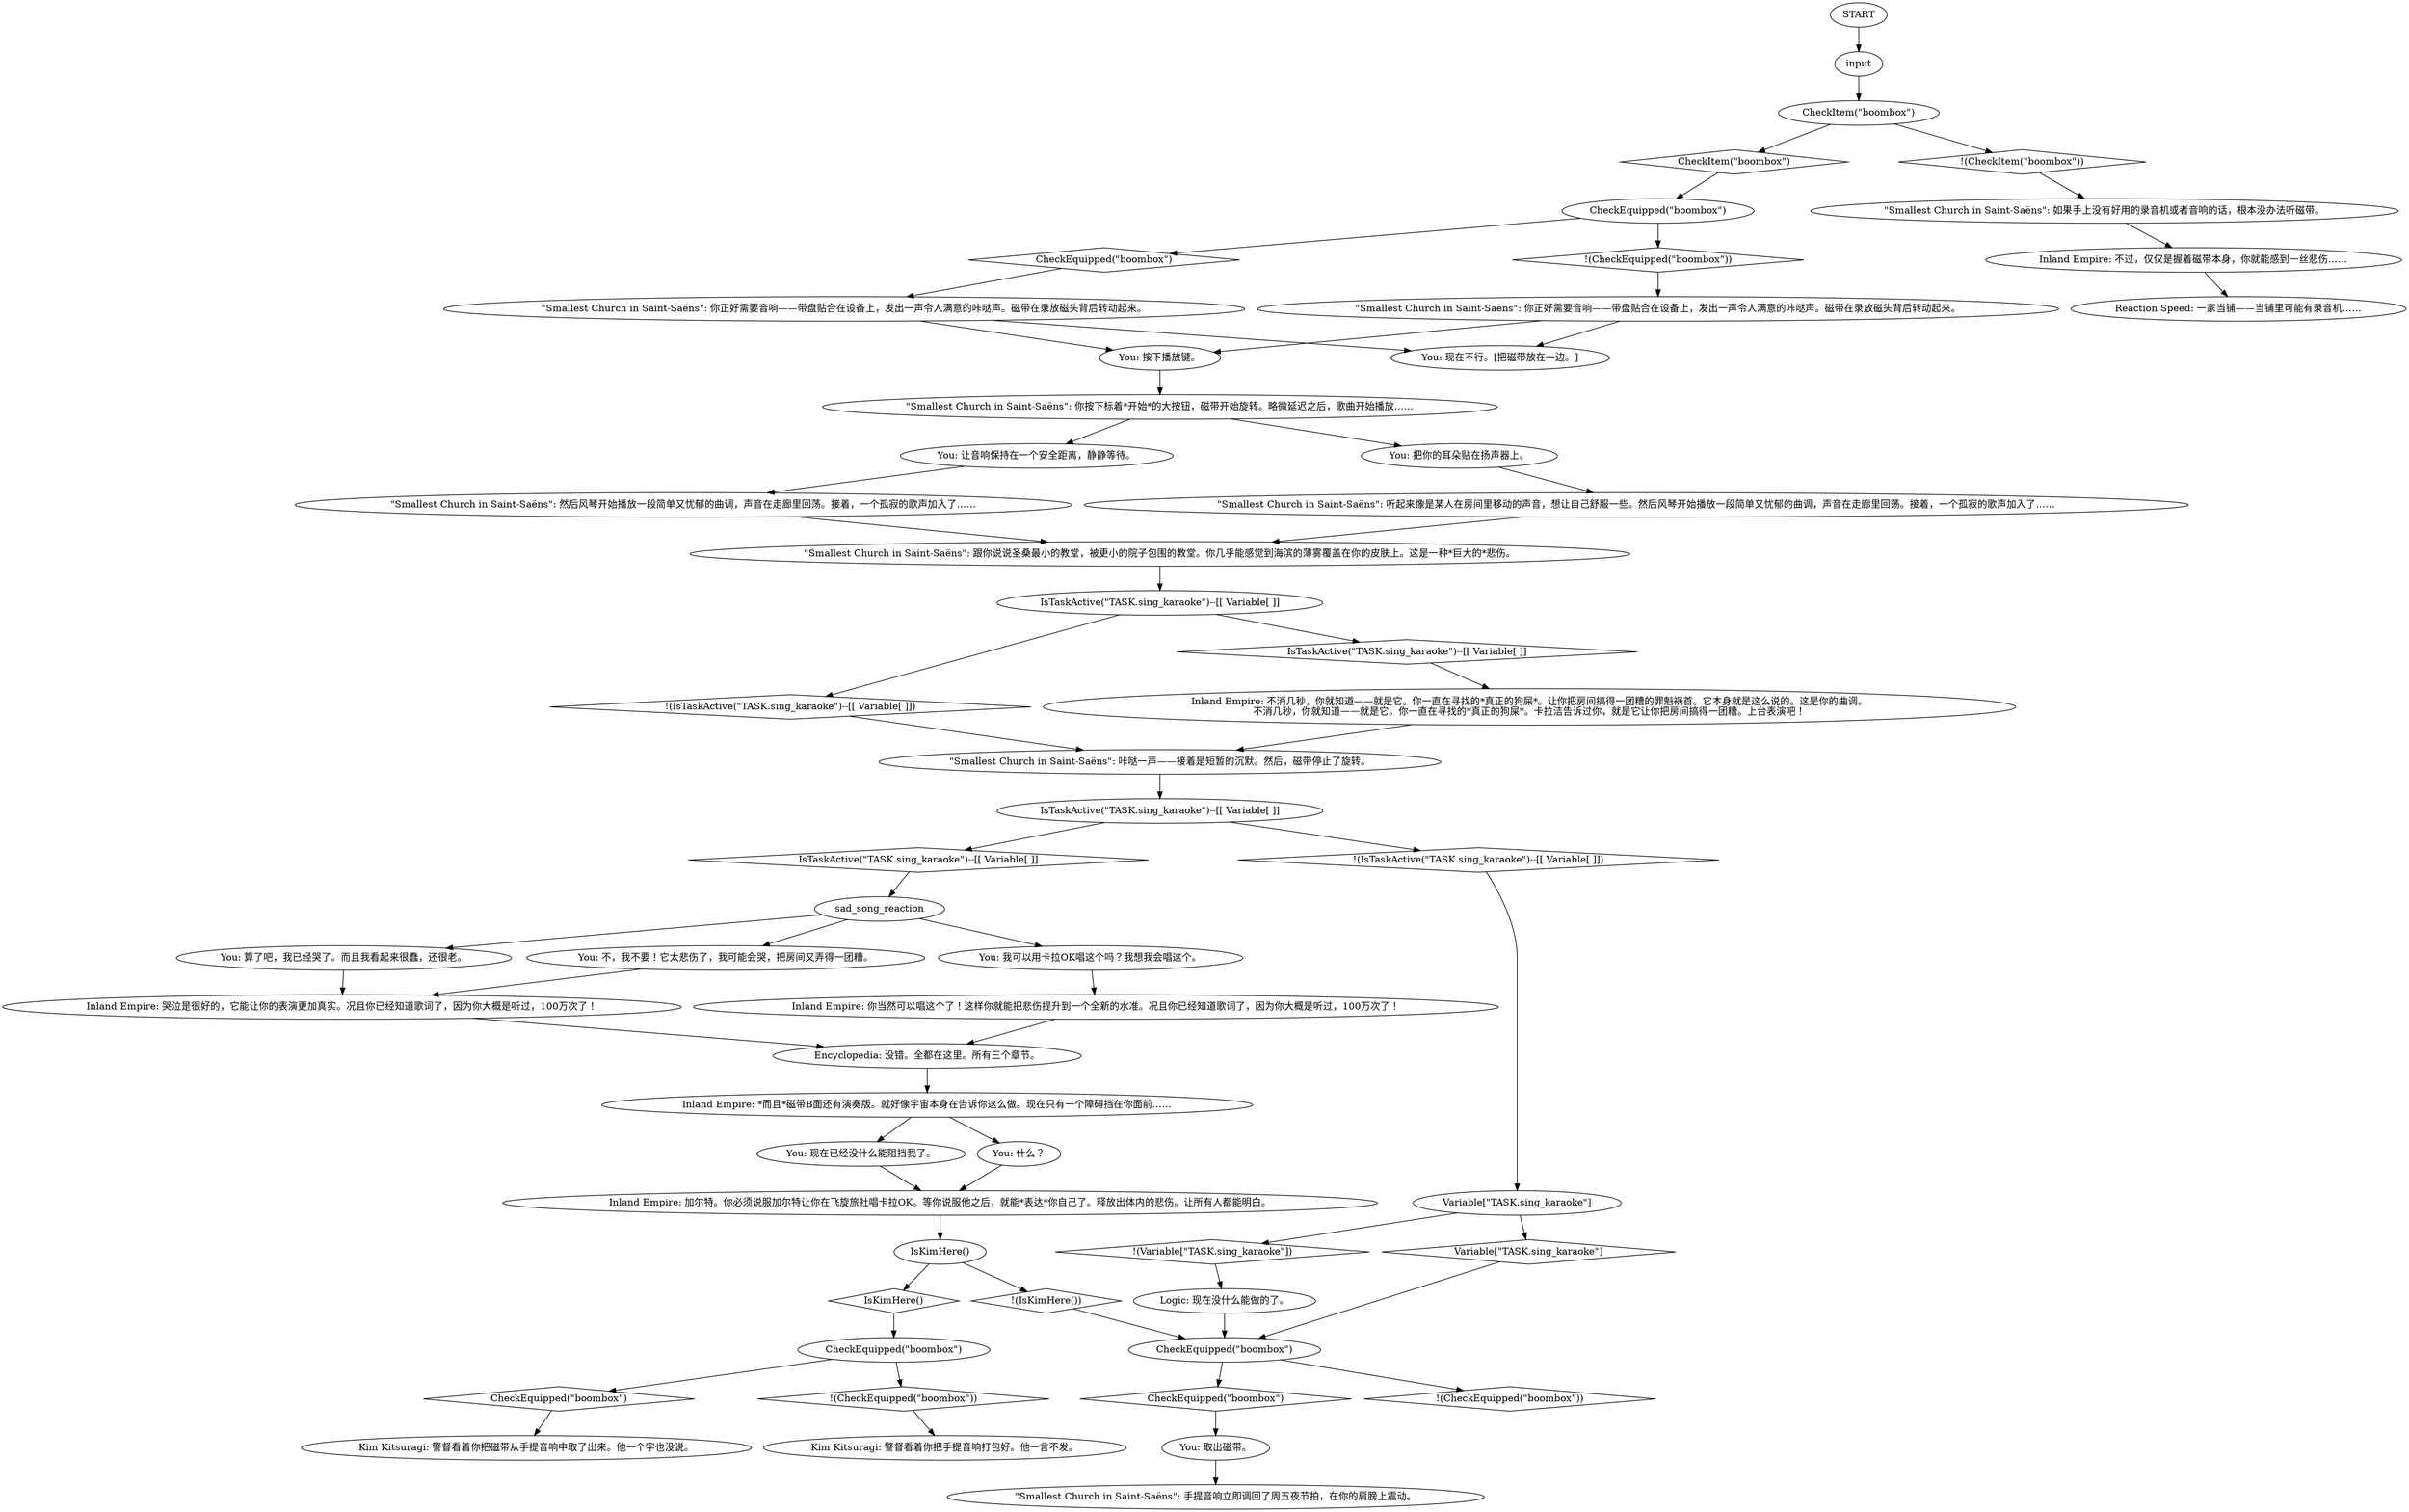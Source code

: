 # INVENTORY / SMALLEST CHURCH TAPE
# tape interactable in inventory; smallest church in saint-saens with all the dialogue necessary. item pickup in world.
# ==================================================
digraph G {
	  0 [label="START"];
	  1 [label="input"];
	  2 [label="Kim Kitsuragi: 警督看着你把磁带从手提音响中取了出来。他一个字也没说。"];
	  3 [label="You: 让音响保持在一个安全距离，静静等待。"];
	  4 [label="You: 算了吧，我已经哭了。而且我看起来很蠢，还很老。"];
	  5 [label="IsKimHere()"];
	  6 [label="IsKimHere()", shape=diamond];
	  7 [label="!(IsKimHere())", shape=diamond];
	  8 [label="CheckEquipped(\"boombox\")"];
	  9 [label="CheckEquipped(\"boombox\")", shape=diamond];
	  10 [label="!(CheckEquipped(\"boombox\"))", shape=diamond];
	  11 [label="\"Smallest Church in Saint-Saëns\": 你按下标着*开始*的大按钮，磁带开始旋转。略微延迟之后，歌曲开始播放……"];
	  12 [label="You: 按下播放键。"];
	  13 [label="Variable[\"TASK.sing_karaoke\"]"];
	  14 [label="Variable[\"TASK.sing_karaoke\"]", shape=diamond];
	  15 [label="!(Variable[\"TASK.sing_karaoke\"])", shape=diamond];
	  16 [label="Inland Empire: 哭泣是很好的，它能让你的表演更加真实。况且你已经知道歌词了，因为你大概是听过，100万次了！"];
	  17 [label="\"Smallest Church in Saint-Saëns\": 咔哒一声——接着是短暂的沉默。然后，磁带停止了旋转。"];
	  18 [label="You: 现在已经没什么能阻挡我了。"];
	  19 [label="\"Smallest Church in Saint-Saëns\": 你正好需要音响——带盘贴合在设备上，发出一声令人满意的咔哒声。磁带在录放磁头背后转动起来。"];
	  20 [label="CheckEquipped(\"boombox\")"];
	  21 [label="CheckEquipped(\"boombox\")", shape=diamond];
	  22 [label="!(CheckEquipped(\"boombox\"))", shape=diamond];
	  23 [label="IsTaskActive(\"TASK.sing_karaoke\")--[[ Variable[ ]]"];
	  24 [label="IsTaskActive(\"TASK.sing_karaoke\")--[[ Variable[ ]]", shape=diamond];
	  25 [label="!(IsTaskActive(\"TASK.sing_karaoke\")--[[ Variable[ ]])", shape=diamond];
	  26 [label="\"Smallest Church in Saint-Saëns\": 跟你说说圣桑最小的教堂，被更小的院子包围的教堂。你几乎能感觉到海滨的薄雾覆盖在你的皮肤上。这是一种*巨大的*悲伤。"];
	  27 [label="You: 我可以用卡拉OK唱这个吗？我想我会唱这个。"];
	  28 [label="Encyclopedia: 没错。全都在这里。所有三个章节。"];
	  29 [label="You: 取出磁带。"];
	  30 [label="Reaction Speed: 一家当铺——当铺里可能有录音机……"];
	  31 [label="You: 把你的耳朵贴在扬声器上。"];
	  32 [label="Inland Empire: 加尔特。你必须说服加尔特让你在飞旋旅社唱卡拉OK。等你说服他之后，就能*表达*你自己了。释放出体内的悲伤。让所有人都能明白。"];
	  33 [label="CheckEquipped(\"boombox\")"];
	  34 [label="CheckEquipped(\"boombox\")", shape=diamond];
	  35 [label="!(CheckEquipped(\"boombox\"))", shape=diamond];
	  36 [label="\"Smallest Church in Saint-Saëns\": 然后风琴开始播放一段简单又忧郁的曲调，声音在走廊里回荡。接着，一个孤寂的歌声加入了……"];
	  37 [label="You: 不，我不要！它太悲伤了，我可能会哭，把房间又弄得一团糟。"];
	  38 [label="\"Smallest Church in Saint-Saëns\": 手提音响立即调回了周五夜节拍，在你的肩膀上震动。"];
	  39 [label="\"Smallest Church in Saint-Saëns\": 如果手上没有好用的录音机或者音响的话，根本没办法听磁带。"];
	  40 [label="Logic: 现在没什么能做的了。"];
	  41 [label="sad_song_reaction"];
	  42 [label="CheckItem(\"boombox\")"];
	  43 [label="CheckItem(\"boombox\")", shape=diamond];
	  44 [label="!(CheckItem(\"boombox\"))", shape=diamond];
	  45 [label="IsTaskActive(\"TASK.sing_karaoke\")--[[ Variable[ ]]"];
	  46 [label="IsTaskActive(\"TASK.sing_karaoke\")--[[ Variable[ ]]", shape=diamond];
	  47 [label="!(IsTaskActive(\"TASK.sing_karaoke\")--[[ Variable[ ]])", shape=diamond];
	  48 [label="\"Smallest Church in Saint-Saëns\": 你正好需要音响——带盘贴合在设备上，发出一声令人满意的咔哒声。磁带在录放磁头背后转动起来。"];
	  49 [label="Inland Empire: 不过，仅仅是握着磁带本身，你就能感到一丝悲伤……"];
	  50 [label="Inland Empire: 你当然可以唱这个了！这样你就能把悲伤提升到一个全新的水准。况且你已经知道歌词了，因为你大概是听过，100万次了！"];
	  51 [label="Inland Empire: 不消几秒，你就知道——就是它。你一直在寻找的*真正的狗屎*。让你把房间搞得一团糟的罪魁祸首。它本身就是这么说的。这是你的曲调。\n不消几秒，你就知道——就是它。你一直在寻找的*真正的狗屎*。卡拉洁告诉过你，就是它让你把房间搞得一团糟。上台表演吧！"];
	  52 [label="Inland Empire: *而且*磁带B面还有演奏版。就好像宇宙本身在告诉你这么做。现在只有一个障碍挡在你面前……"];
	  53 [label="Kim Kitsuragi: 警督看着你把手提音响打包好。他一言不发。"];
	  54 [label="\"Smallest Church in Saint-Saëns\": 听起来像是某人在房间里移动的声音，想让自己舒服一些。然后风琴开始播放一段简单又忧郁的曲调，声音在走廊里回荡。接着，一个孤寂的歌声加入了……"];
	  55 [label="You: 什么？"];
	  56 [label="You: 现在不行。[把磁带放在一边。]"];
	  0 -> 1
	  1 -> 42
	  3 -> 36
	  4 -> 16
	  5 -> 6
	  5 -> 7
	  6 -> 33
	  7 -> 20
	  8 -> 9
	  8 -> 10
	  9 -> 19
	  10 -> 48
	  11 -> 3
	  11 -> 31
	  12 -> 11
	  13 -> 14
	  13 -> 15
	  14 -> 20
	  15 -> 40
	  16 -> 28
	  17 -> 23
	  18 -> 32
	  19 -> 56
	  19 -> 12
	  20 -> 21
	  20 -> 22
	  21 -> 29
	  23 -> 24
	  23 -> 25
	  24 -> 41
	  25 -> 13
	  26 -> 45
	  27 -> 50
	  28 -> 52
	  29 -> 38
	  31 -> 54
	  32 -> 5
	  33 -> 34
	  33 -> 35
	  34 -> 2
	  35 -> 53
	  36 -> 26
	  37 -> 16
	  39 -> 49
	  40 -> 20
	  41 -> 27
	  41 -> 4
	  41 -> 37
	  42 -> 43
	  42 -> 44
	  43 -> 8
	  44 -> 39
	  45 -> 46
	  45 -> 47
	  46 -> 51
	  47 -> 17
	  48 -> 56
	  48 -> 12
	  49 -> 30
	  50 -> 28
	  51 -> 17
	  52 -> 18
	  52 -> 55
	  54 -> 26
	  55 -> 32
}

